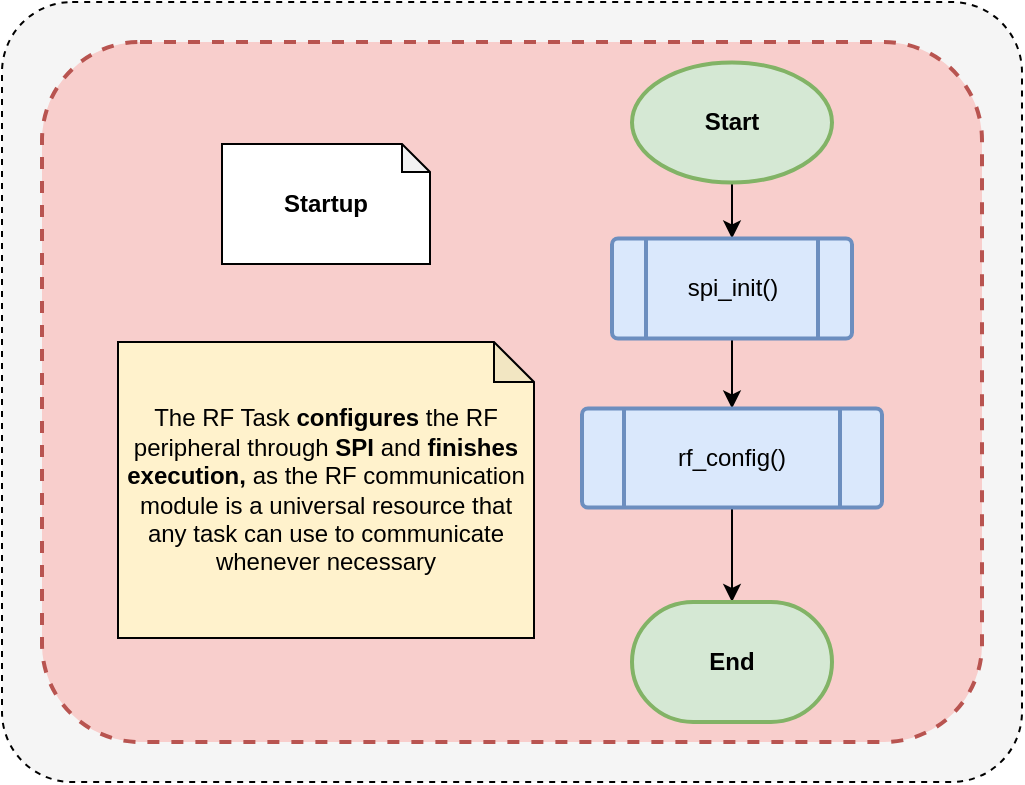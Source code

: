 <mxfile version="12.3.2" type="device" pages="1"><diagram id="Gmn87rkZ1sbhD14VG3U4" name="Page-1"><mxGraphModel dx="2560" dy="1503" grid="1" gridSize="10" guides="1" tooltips="1" connect="1" arrows="1" fold="1" page="1" pageScale="1" pageWidth="1169" pageHeight="827" math="0" shadow="0"><root><mxCell id="0"/><mxCell id="1" parent="0"/><mxCell id="xh7Bf7NDXieQLdL-8lAZ-47" value="" style="rounded=1;whiteSpace=wrap;html=1;dashed=1;fillColor=#f5f5f5;strokeColor=#000000;fontColor=#333333;arcSize=9;" parent="1" vertex="1"><mxGeometry x="250" y="217" width="510" height="390" as="geometry"/></mxCell><mxCell id="xh7Bf7NDXieQLdL-8lAZ-64" value="" style="rounded=1;whiteSpace=wrap;html=1;dashed=1;fillColor=#f8cecc;strokeColor=#b85450;arcSize=14;strokeWidth=2;" parent="1" vertex="1"><mxGeometry x="270" y="237" width="470" height="350" as="geometry"/></mxCell><mxCell id="xh7Bf7NDXieQLdL-8lAZ-65" value="Startup&lt;span style=&quot;color: rgba(0 , 0 , 0 , 0) ; font-family: monospace ; font-size: 0px ; white-space: nowrap&quot;&gt;%3CmxGraphModel%3E%3Croot%3E%3CmxCell%20id%3D%220%22%2F%3E%3CmxCell%20id%3D%221%22%20parent%3D%220%22%2F%3E%3CmxCell%20id%3D%222%22%20value%3D%22Gyroscope%20and%20Accelerometer%20Module%20(MPU-6050)%26lt%3Bbr%20style%3D%26quot%3Bwhite-space%3A%20normal%26quot%3B%26gt%3B%26lt%3Bspan%20style%3D%26quot%3Bwhite-space%3A%20normal%26quot%3B%26gt%3Balways%20operates%20as%20a%20Slave%26amp%3Bnbsp%3B%26lt%3B%2Fspan%26gt%3B%22%20style%3D%22shape%3Dnote%3BwhiteSpace%3Dwrap%3Bhtml%3D1%3BbackgroundOutline%3D1%3BdarkOpacity%3D0.05%3Bsize%3D20%3BfillColor%3D%23fff2cc%3BstrokeColor%3D%23000000%3B%22%20vertex%3D%221%22%20parent%3D%221%22%3E%3CmxGeometry%20x%3D%22284%22%20y%3D%22540%22%20width%3D%22141%22%20height%3D%2290%22%20as%3D%22geometry%22%2F%3E%3C%2FmxCell%3E%3C%2Froot%3E%3C%2FmxGraphModel%3E&lt;/span&gt;" style="shape=note;whiteSpace=wrap;html=1;backgroundOutline=1;darkOpacity=0.05;size=14;fontStyle=1;" parent="1" vertex="1"><mxGeometry x="360" y="288" width="104" height="60" as="geometry"/></mxCell><mxCell id="xh7Bf7NDXieQLdL-8lAZ-58" style="edgeStyle=orthogonalEdgeStyle;rounded=0;orthogonalLoop=1;jettySize=auto;html=1;exitX=0.5;exitY=1;exitDx=0;exitDy=0;exitPerimeter=0;entryX=0.5;entryY=0;entryDx=0;entryDy=0;" parent="1" source="xh7Bf7NDXieQLdL-8lAZ-48" target="xh7Bf7NDXieQLdL-8lAZ-50" edge="1"><mxGeometry relative="1" as="geometry"/></mxCell><mxCell id="xh7Bf7NDXieQLdL-8lAZ-48" value="Start" style="strokeWidth=2;html=1;shape=mxgraph.flowchart.start_1;whiteSpace=wrap;fillColor=#d5e8d4;strokeColor=#82b366;fontStyle=1" parent="1" vertex="1"><mxGeometry x="565" y="247.25" width="100" height="60" as="geometry"/></mxCell><mxCell id="xh7Bf7NDXieQLdL-8lAZ-59" style="edgeStyle=orthogonalEdgeStyle;rounded=0;orthogonalLoop=1;jettySize=auto;html=1;exitX=0.5;exitY=1;exitDx=0;exitDy=0;entryX=0.5;entryY=0;entryDx=0;entryDy=0;" parent="1" source="xh7Bf7NDXieQLdL-8lAZ-50" target="xh7Bf7NDXieQLdL-8lAZ-51" edge="1"><mxGeometry relative="1" as="geometry"/></mxCell><mxCell id="xh7Bf7NDXieQLdL-8lAZ-50" value="spi_init()" style="verticalLabelPosition=middle;verticalAlign=middle;html=1;shape=process;whiteSpace=wrap;rounded=1;size=0.14;arcSize=6;spacing=2;align=center;labelPosition=center;fillColor=#dae8fc;strokeColor=#6c8ebf;strokeWidth=2;" parent="1" vertex="1"><mxGeometry x="555" y="335.25" width="120" height="50" as="geometry"/></mxCell><mxCell id="xh7Bf7NDXieQLdL-8lAZ-63" style="edgeStyle=orthogonalEdgeStyle;rounded=0;orthogonalLoop=1;jettySize=auto;html=1;exitX=0.5;exitY=1;exitDx=0;exitDy=0;entryX=0.5;entryY=0;entryDx=0;entryDy=0;entryPerimeter=0;" parent="1" source="xh7Bf7NDXieQLdL-8lAZ-51" target="xh7Bf7NDXieQLdL-8lAZ-62" edge="1"><mxGeometry relative="1" as="geometry"/></mxCell><mxCell id="xh7Bf7NDXieQLdL-8lAZ-51" value="rf_config()" style="verticalLabelPosition=middle;verticalAlign=middle;html=1;shape=process;whiteSpace=wrap;rounded=1;size=0.14;arcSize=6;spacing=2;align=center;labelPosition=center;fillColor=#dae8fc;strokeColor=#6c8ebf;strokeWidth=2;" parent="1" vertex="1"><mxGeometry x="540" y="420.25" width="150" height="49.5" as="geometry"/></mxCell><mxCell id="xh7Bf7NDXieQLdL-8lAZ-62" value="&lt;b&gt;End&lt;/b&gt;" style="strokeWidth=2;html=1;shape=mxgraph.flowchart.terminator;whiteSpace=wrap;fillColor=#d5e8d4;strokeColor=#82b366;" parent="1" vertex="1"><mxGeometry x="565" y="517" width="100" height="60" as="geometry"/></mxCell><mxCell id="xh7Bf7NDXieQLdL-8lAZ-66" value="The RF Task &lt;b&gt;configures &lt;/b&gt;the RF peripheral through &lt;b&gt;SPI &lt;/b&gt;and &lt;b&gt;finishes execution,&amp;nbsp;&lt;/b&gt;as&amp;nbsp;the RF communication module is a universal resource that any task can use to communicate whenever necessary" style="shape=note;html=1;backgroundOutline=1;darkOpacity=0.05;size=20;fillColor=#fff2cc;strokeColor=#000000;whiteSpace=wrap;" parent="1" vertex="1"><mxGeometry x="308" y="387" width="208" height="148" as="geometry"/></mxCell></root></mxGraphModel></diagram></mxfile>